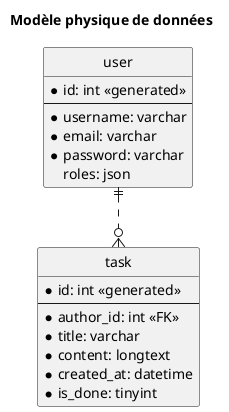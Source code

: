@startuml
title Modèle physique de données

'see: https://plantuml.com/fr/ie-diagram

' hide the spot
hide circle

' avoid problems with angled crows feet
skinparam linetype ortho

entity "user" {
  *id: int <<generated>>
  --
    *username: varchar
    *email: varchar
    *password: varchar
    roles: json
}

entity "task" {
  *id: int <<generated>>
  --
  *author_id: int <<FK>>
  *title: varchar
  *content: longtext
  *created_at: datetime
  *is_done: tinyint
}


user ||..o{ task

@enduml